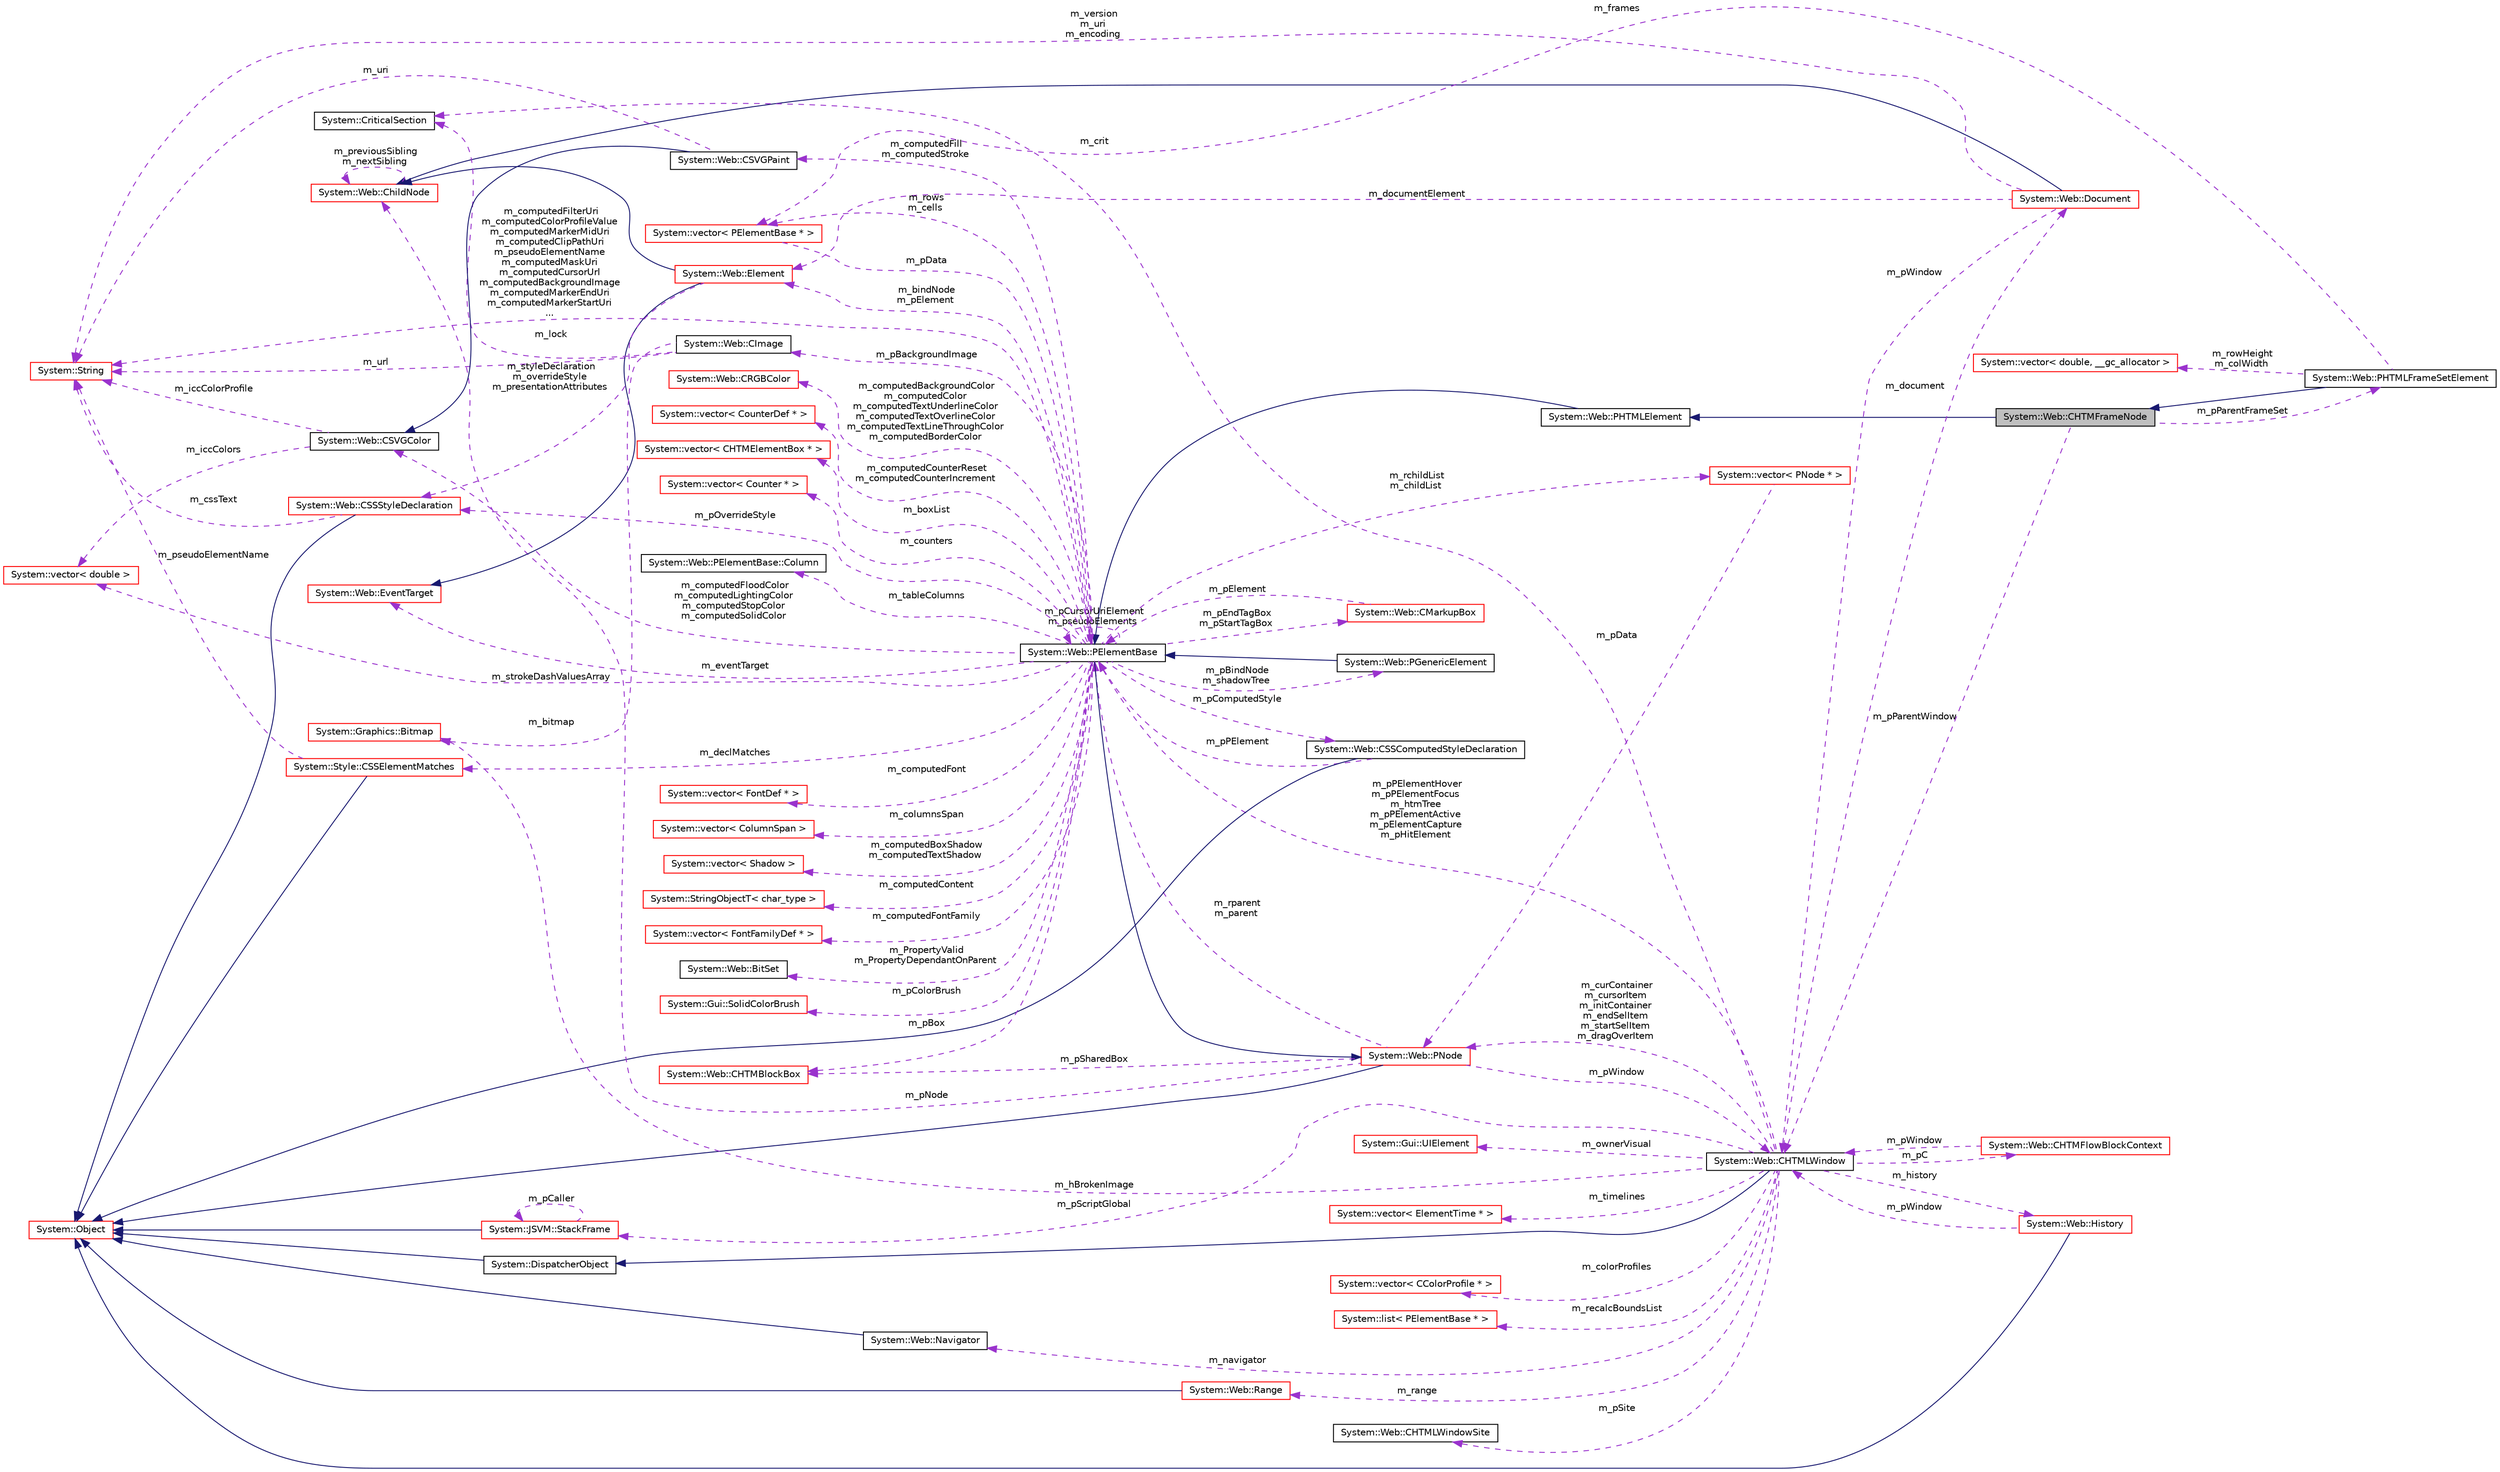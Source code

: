 digraph G
{
  edge [fontname="Helvetica",fontsize="10",labelfontname="Helvetica",labelfontsize="10"];
  node [fontname="Helvetica",fontsize="10",shape=record];
  rankdir="LR";
  Node1 [label="System::Web::CHTMFrameNode",height=0.2,width=0.4,color="black", fillcolor="grey75", style="filled" fontcolor="black"];
  Node2 -> Node1 [dir="back",color="midnightblue",fontsize="10",style="solid",fontname="Helvetica"];
  Node2 [label="System::Web::PHTMLElement",height=0.2,width=0.4,color="black", fillcolor="white", style="filled",URL="$class_system_1_1_web_1_1_p_h_t_m_l_element.html"];
  Node3 -> Node2 [dir="back",color="midnightblue",fontsize="10",style="solid",fontname="Helvetica"];
  Node3 [label="System::Web::PElementBase",height=0.2,width=0.4,color="black", fillcolor="white", style="filled",URL="$class_system_1_1_web_1_1_p_element_base.html"];
  Node4 -> Node3 [dir="back",color="midnightblue",fontsize="10",style="solid",fontname="Helvetica"];
  Node4 [label="System::Web::PNode",height=0.2,width=0.4,color="red", fillcolor="white", style="filled",URL="$class_system_1_1_web_1_1_p_node.html"];
  Node5 -> Node4 [dir="back",color="midnightblue",fontsize="10",style="solid",fontname="Helvetica"];
  Node5 [label="System::Object",height=0.2,width=0.4,color="red", fillcolor="white", style="filled",URL="$class_system_1_1_object.html"];
  Node6 -> Node4 [dir="back",color="darkorchid3",fontsize="10",style="dashed",label=" m_pWindow" ,fontname="Helvetica"];
  Node6 [label="System::Web::CHTMLWindow",height=0.2,width=0.4,color="black", fillcolor="white", style="filled",URL="$class_system_1_1_web_1_1_c_h_t_m_l_window.html"];
  Node7 -> Node6 [dir="back",color="midnightblue",fontsize="10",style="solid",fontname="Helvetica"];
  Node7 [label="System::DispatcherObject",height=0.2,width=0.4,color="black", fillcolor="white", style="filled",URL="$class_system_1_1_dispatcher_object.html"];
  Node5 -> Node7 [dir="back",color="midnightblue",fontsize="10",style="solid",fontname="Helvetica"];
  Node8 -> Node6 [dir="back",color="darkorchid3",fontsize="10",style="dashed",label=" m_pSite" ,fontname="Helvetica"];
  Node8 [label="System::Web::CHTMLWindowSite",height=0.2,width=0.4,color="black", fillcolor="white", style="filled",URL="$class_system_1_1_web_1_1_c_h_t_m_l_window_site.html"];
  Node9 -> Node6 [dir="back",color="darkorchid3",fontsize="10",style="dashed",label=" m_document" ,fontname="Helvetica"];
  Node9 [label="System::Web::Document",height=0.2,width=0.4,color="red", fillcolor="white", style="filled",URL="$class_system_1_1_web_1_1_document.html"];
  Node10 -> Node9 [dir="back",color="midnightblue",fontsize="10",style="solid",fontname="Helvetica"];
  Node10 [label="System::Web::ChildNode",height=0.2,width=0.4,color="red", fillcolor="white", style="filled",URL="$class_system_1_1_web_1_1_child_node.html"];
  Node10 -> Node10 [dir="back",color="darkorchid3",fontsize="10",style="dashed",label=" m_previousSibling\nm_nextSibling" ,fontname="Helvetica"];
  Node6 -> Node9 [dir="back",color="darkorchid3",fontsize="10",style="dashed",label=" m_pWindow" ,fontname="Helvetica"];
  Node11 -> Node9 [dir="back",color="darkorchid3",fontsize="10",style="dashed",label=" m_version\nm_uri\nm_encoding" ,fontname="Helvetica"];
  Node11 [label="System::String",height=0.2,width=0.4,color="red", fillcolor="white", style="filled",URL="$class_system_1_1_string.html"];
  Node12 -> Node9 [dir="back",color="darkorchid3",fontsize="10",style="dashed",label=" m_documentElement" ,fontname="Helvetica"];
  Node12 [label="System::Web::Element",height=0.2,width=0.4,color="red", fillcolor="white", style="filled",URL="$class_system_1_1_web_1_1_element.html"];
  Node10 -> Node12 [dir="back",color="midnightblue",fontsize="10",style="solid",fontname="Helvetica"];
  Node13 -> Node12 [dir="back",color="midnightblue",fontsize="10",style="solid",fontname="Helvetica"];
  Node13 [label="System::Web::EventTarget",height=0.2,width=0.4,color="red", fillcolor="white", style="filled",URL="$class_system_1_1_web_1_1_event_target.html"];
  Node14 -> Node12 [dir="back",color="darkorchid3",fontsize="10",style="dashed",label=" m_styleDeclaration\nm_overrideStyle\nm_presentationAttributes" ,fontname="Helvetica"];
  Node14 [label="System::Web::CSSStyleDeclaration",height=0.2,width=0.4,color="red", fillcolor="white", style="filled",URL="$class_system_1_1_web_1_1_c_s_s_style_declaration.html"];
  Node5 -> Node14 [dir="back",color="midnightblue",fontsize="10",style="solid",fontname="Helvetica"];
  Node11 -> Node14 [dir="back",color="darkorchid3",fontsize="10",style="dashed",label=" m_cssText" ,fontname="Helvetica"];
  Node15 -> Node6 [dir="back",color="darkorchid3",fontsize="10",style="dashed",label=" m_crit" ,fontname="Helvetica"];
  Node15 [label="System::CriticalSection",height=0.2,width=0.4,color="black", fillcolor="white", style="filled",URL="$class_system_1_1_critical_section.html"];
  Node16 -> Node6 [dir="back",color="darkorchid3",fontsize="10",style="dashed",label=" m_navigator" ,fontname="Helvetica"];
  Node16 [label="System::Web::Navigator",height=0.2,width=0.4,color="black", fillcolor="white", style="filled",URL="$class_system_1_1_web_1_1_navigator.html"];
  Node5 -> Node16 [dir="back",color="midnightblue",fontsize="10",style="solid",fontname="Helvetica"];
  Node17 -> Node6 [dir="back",color="darkorchid3",fontsize="10",style="dashed",label=" m_history" ,fontname="Helvetica"];
  Node17 [label="System::Web::History",height=0.2,width=0.4,color="red", fillcolor="white", style="filled",URL="$class_system_1_1_web_1_1_history.html"];
  Node5 -> Node17 [dir="back",color="midnightblue",fontsize="10",style="solid",fontname="Helvetica"];
  Node6 -> Node17 [dir="back",color="darkorchid3",fontsize="10",style="dashed",label=" m_pWindow" ,fontname="Helvetica"];
  Node18 -> Node6 [dir="back",color="darkorchid3",fontsize="10",style="dashed",label=" m_ownerVisual" ,fontname="Helvetica"];
  Node18 [label="System::Gui::UIElement",height=0.2,width=0.4,color="red", fillcolor="white", style="filled",URL="$class_system_1_1_gui_1_1_u_i_element.html"];
  Node19 -> Node6 [dir="back",color="darkorchid3",fontsize="10",style="dashed",label=" m_timelines" ,fontname="Helvetica"];
  Node19 [label="System::vector\< ElementTime * \>",height=0.2,width=0.4,color="red", fillcolor="white", style="filled",URL="$class_system_1_1vector.html"];
  Node20 -> Node6 [dir="back",color="darkorchid3",fontsize="10",style="dashed",label=" m_pC" ,fontname="Helvetica"];
  Node20 [label="System::Web::CHTMFlowBlockContext",height=0.2,width=0.4,color="red", fillcolor="white", style="filled",URL="$class_system_1_1_web_1_1_c_h_t_m_flow_block_context.html"];
  Node6 -> Node20 [dir="back",color="darkorchid3",fontsize="10",style="dashed",label=" m_pWindow" ,fontname="Helvetica"];
  Node21 -> Node6 [dir="back",color="darkorchid3",fontsize="10",style="dashed",label=" m_range" ,fontname="Helvetica"];
  Node21 [label="System::Web::Range",height=0.2,width=0.4,color="red", fillcolor="white", style="filled",URL="$class_system_1_1_web_1_1_range.html"];
  Node5 -> Node21 [dir="back",color="midnightblue",fontsize="10",style="solid",fontname="Helvetica"];
  Node4 -> Node6 [dir="back",color="darkorchid3",fontsize="10",style="dashed",label=" m_curContainer\nm_cursorItem\nm_initContainer\nm_endSelItem\nm_startSelItem\nm_dragOverItem" ,fontname="Helvetica"];
  Node22 -> Node6 [dir="back",color="darkorchid3",fontsize="10",style="dashed",label=" m_hBrokenImage" ,fontname="Helvetica"];
  Node22 [label="System::Graphics::Bitmap",height=0.2,width=0.4,color="red", fillcolor="white", style="filled",URL="$class_system_1_1_graphics_1_1_bitmap.html"];
  Node23 -> Node6 [dir="back",color="darkorchid3",fontsize="10",style="dashed",label=" m_colorProfiles" ,fontname="Helvetica"];
  Node23 [label="System::vector\< CColorProfile * \>",height=0.2,width=0.4,color="red", fillcolor="white", style="filled",URL="$class_system_1_1vector.html"];
  Node3 -> Node6 [dir="back",color="darkorchid3",fontsize="10",style="dashed",label=" m_pPElementHover\nm_pPElementFocus\nm_htmTree\nm_pPElementActive\nm_pElementCapture\nm_pHitElement" ,fontname="Helvetica"];
  Node24 -> Node6 [dir="back",color="darkorchid3",fontsize="10",style="dashed",label=" m_pScriptGlobal" ,fontname="Helvetica"];
  Node24 [label="System::JSVM::StackFrame",height=0.2,width=0.4,color="red", fillcolor="white", style="filled",URL="$class_system_1_1_j_s_v_m_1_1_stack_frame.html"];
  Node5 -> Node24 [dir="back",color="midnightblue",fontsize="10",style="solid",fontname="Helvetica"];
  Node24 -> Node24 [dir="back",color="darkorchid3",fontsize="10",style="dashed",label=" m_pCaller" ,fontname="Helvetica"];
  Node25 -> Node6 [dir="back",color="darkorchid3",fontsize="10",style="dashed",label=" m_recalcBoundsList" ,fontname="Helvetica"];
  Node25 [label="System::list\< PElementBase * \>",height=0.2,width=0.4,color="red", fillcolor="white", style="filled",URL="$class_system_1_1list.html"];
  Node3 -> Node4 [dir="back",color="darkorchid3",fontsize="10",style="dashed",label=" m_rparent\nm_parent" ,fontname="Helvetica"];
  Node10 -> Node4 [dir="back",color="darkorchid3",fontsize="10",style="dashed",label=" m_pNode" ,fontname="Helvetica"];
  Node26 -> Node4 [dir="back",color="darkorchid3",fontsize="10",style="dashed",label=" m_pSharedBox" ,fontname="Helvetica"];
  Node26 [label="System::Web::CHTMBlockBox",height=0.2,width=0.4,color="red", fillcolor="white", style="filled",URL="$class_system_1_1_web_1_1_c_h_t_m_block_box.html"];
  Node13 -> Node3 [dir="back",color="darkorchid3",fontsize="10",style="dashed",label=" m_eventTarget" ,fontname="Helvetica"];
  Node27 -> Node3 [dir="back",color="darkorchid3",fontsize="10",style="dashed",label=" m_computedBackgroundColor\nm_computedColor\nm_computedTextUnderlineColor\nm_computedTextOverlineColor\nm_computedTextLineThroughColor\nm_computedBorderColor" ,fontname="Helvetica"];
  Node27 [label="System::Web::CRGBColor",height=0.2,width=0.4,color="red", fillcolor="white", style="filled",URL="$class_system_1_1_web_1_1_c_r_g_b_color.html"];
  Node28 -> Node3 [dir="back",color="darkorchid3",fontsize="10",style="dashed",label=" m_computedCounterReset\nm_computedCounterIncrement" ,fontname="Helvetica"];
  Node28 [label="System::vector\< CounterDef * \>",height=0.2,width=0.4,color="red", fillcolor="white", style="filled",URL="$class_system_1_1vector.html"];
  Node29 -> Node3 [dir="back",color="darkorchid3",fontsize="10",style="dashed",label=" m_boxList" ,fontname="Helvetica"];
  Node29 [label="System::vector\< CHTMElementBox * \>",height=0.2,width=0.4,color="red", fillcolor="white", style="filled",URL="$class_system_1_1vector.html"];
  Node30 -> Node3 [dir="back",color="darkorchid3",fontsize="10",style="dashed",label=" m_counters" ,fontname="Helvetica"];
  Node30 [label="System::vector\< Counter * \>",height=0.2,width=0.4,color="red", fillcolor="white", style="filled",URL="$class_system_1_1vector.html"];
  Node31 -> Node3 [dir="back",color="darkorchid3",fontsize="10",style="dashed",label=" m_tableColumns" ,fontname="Helvetica"];
  Node31 [label="System::Web::PElementBase::Column",height=0.2,width=0.4,color="black", fillcolor="white", style="filled",URL="$struct_system_1_1_web_1_1_p_element_base_1_1_column.html"];
  Node32 -> Node3 [dir="back",color="darkorchid3",fontsize="10",style="dashed",label=" m_pBackgroundImage" ,fontname="Helvetica"];
  Node32 [label="System::Web::CImage",height=0.2,width=0.4,color="black", fillcolor="white", style="filled",URL="$class_system_1_1_web_1_1_c_image.html"];
  Node15 -> Node32 [dir="back",color="darkorchid3",fontsize="10",style="dashed",label=" m_lock" ,fontname="Helvetica"];
  Node11 -> Node32 [dir="back",color="darkorchid3",fontsize="10",style="dashed",label=" m_url" ,fontname="Helvetica"];
  Node22 -> Node32 [dir="back",color="darkorchid3",fontsize="10",style="dashed",label=" m_bitmap" ,fontname="Helvetica"];
  Node33 -> Node3 [dir="back",color="darkorchid3",fontsize="10",style="dashed",label=" m_pEndTagBox\nm_pStartTagBox" ,fontname="Helvetica"];
  Node33 [label="System::Web::CMarkupBox",height=0.2,width=0.4,color="red", fillcolor="white", style="filled",URL="$class_system_1_1_web_1_1_c_markup_box.html"];
  Node3 -> Node33 [dir="back",color="darkorchid3",fontsize="10",style="dashed",label=" m_pElement" ,fontname="Helvetica"];
  Node34 -> Node3 [dir="back",color="darkorchid3",fontsize="10",style="dashed",label=" m_rows\nm_cells" ,fontname="Helvetica"];
  Node34 [label="System::vector\< PElementBase * \>",height=0.2,width=0.4,color="red", fillcolor="white", style="filled",URL="$class_system_1_1vector.html"];
  Node3 -> Node34 [dir="back",color="darkorchid3",fontsize="10",style="dashed",label=" m_pData" ,fontname="Helvetica"];
  Node35 -> Node3 [dir="back",color="darkorchid3",fontsize="10",style="dashed",label=" m_computedFill\nm_computedStroke" ,fontname="Helvetica"];
  Node35 [label="System::Web::CSVGPaint",height=0.2,width=0.4,color="black", fillcolor="white", style="filled",URL="$class_system_1_1_web_1_1_c_s_v_g_paint.html"];
  Node36 -> Node35 [dir="back",color="midnightblue",fontsize="10",style="solid",fontname="Helvetica"];
  Node36 [label="System::Web::CSVGColor",height=0.2,width=0.4,color="black", fillcolor="white", style="filled",URL="$class_system_1_1_web_1_1_c_s_v_g_color.html"];
  Node11 -> Node36 [dir="back",color="darkorchid3",fontsize="10",style="dashed",label=" m_iccColorProfile" ,fontname="Helvetica"];
  Node37 -> Node36 [dir="back",color="darkorchid3",fontsize="10",style="dashed",label=" m_iccColors" ,fontname="Helvetica"];
  Node37 [label="System::vector\< double \>",height=0.2,width=0.4,color="red", fillcolor="white", style="filled",URL="$class_system_1_1vector.html"];
  Node11 -> Node35 [dir="back",color="darkorchid3",fontsize="10",style="dashed",label=" m_uri" ,fontname="Helvetica"];
  Node38 -> Node3 [dir="back",color="darkorchid3",fontsize="10",style="dashed",label=" m_computedFont" ,fontname="Helvetica"];
  Node38 [label="System::vector\< FontDef * \>",height=0.2,width=0.4,color="red", fillcolor="white", style="filled",URL="$class_system_1_1vector.html"];
  Node39 -> Node3 [dir="back",color="darkorchid3",fontsize="10",style="dashed",label=" m_columnsSpan" ,fontname="Helvetica"];
  Node39 [label="System::vector\< ColumnSpan \>",height=0.2,width=0.4,color="red", fillcolor="white", style="filled",URL="$class_system_1_1vector.html"];
  Node40 -> Node3 [dir="back",color="darkorchid3",fontsize="10",style="dashed",label=" m_pComputedStyle" ,fontname="Helvetica"];
  Node40 [label="System::Web::CSSComputedStyleDeclaration",height=0.2,width=0.4,color="black", fillcolor="white", style="filled",URL="$class_system_1_1_web_1_1_c_s_s_computed_style_declaration.html"];
  Node5 -> Node40 [dir="back",color="midnightblue",fontsize="10",style="solid",fontname="Helvetica"];
  Node3 -> Node40 [dir="back",color="darkorchid3",fontsize="10",style="dashed",label=" m_pPElement" ,fontname="Helvetica"];
  Node41 -> Node3 [dir="back",color="darkorchid3",fontsize="10",style="dashed",label=" m_rchildList\nm_childList" ,fontname="Helvetica"];
  Node41 [label="System::vector\< PNode * \>",height=0.2,width=0.4,color="red", fillcolor="white", style="filled",URL="$class_system_1_1vector.html"];
  Node4 -> Node41 [dir="back",color="darkorchid3",fontsize="10",style="dashed",label=" m_pData" ,fontname="Helvetica"];
  Node11 -> Node3 [dir="back",color="darkorchid3",fontsize="10",style="dashed",label=" m_computedFilterUri\nm_computedColorProfileValue\nm_computedMarkerMidUri\nm_computedClipPathUri\nm_pseudoElementName\nm_computedMaskUri\nm_computedCursorUrl\nm_computedBackgroundImage\nm_computedMarkerEndUri\nm_computedMarkerStartUri\n..." ,fontname="Helvetica"];
  Node14 -> Node3 [dir="back",color="darkorchid3",fontsize="10",style="dashed",label=" m_pOverrideStyle" ,fontname="Helvetica"];
  Node42 -> Node3 [dir="back",color="darkorchid3",fontsize="10",style="dashed",label=" m_pBindNode\nm_shadowTree" ,fontname="Helvetica"];
  Node42 [label="System::Web::PGenericElement",height=0.2,width=0.4,color="black", fillcolor="white", style="filled",URL="$class_system_1_1_web_1_1_p_generic_element.html"];
  Node3 -> Node42 [dir="back",color="midnightblue",fontsize="10",style="solid",fontname="Helvetica"];
  Node36 -> Node3 [dir="back",color="darkorchid3",fontsize="10",style="dashed",label=" m_computedFloodColor\nm_computedLightingColor\nm_computedStopColor\nm_computedSolidColor" ,fontname="Helvetica"];
  Node43 -> Node3 [dir="back",color="darkorchid3",fontsize="10",style="dashed",label=" m_computedBoxShadow\nm_computedTextShadow" ,fontname="Helvetica"];
  Node43 [label="System::vector\< Shadow \>",height=0.2,width=0.4,color="red", fillcolor="white", style="filled",URL="$class_system_1_1vector.html"];
  Node12 -> Node3 [dir="back",color="darkorchid3",fontsize="10",style="dashed",label=" m_bindNode\nm_pElement" ,fontname="Helvetica"];
  Node3 -> Node3 [dir="back",color="darkorchid3",fontsize="10",style="dashed",label=" m_pCursorUriElement\nm_pseudoElements" ,fontname="Helvetica"];
  Node26 -> Node3 [dir="back",color="darkorchid3",fontsize="10",style="dashed",label=" m_pBox" ,fontname="Helvetica"];
  Node37 -> Node3 [dir="back",color="darkorchid3",fontsize="10",style="dashed",label=" m_strokeDashValuesArray" ,fontname="Helvetica"];
  Node44 -> Node3 [dir="back",color="darkorchid3",fontsize="10",style="dashed",label=" m_computedContent" ,fontname="Helvetica"];
  Node44 [label="System::StringObjectT\< char_type \>",height=0.2,width=0.4,color="red", fillcolor="white", style="filled",URL="$class_system_1_1_string_object_t.html"];
  Node45 -> Node3 [dir="back",color="darkorchid3",fontsize="10",style="dashed",label=" m_computedFontFamily" ,fontname="Helvetica"];
  Node45 [label="System::vector\< FontFamilyDef * \>",height=0.2,width=0.4,color="red", fillcolor="white", style="filled",URL="$class_system_1_1vector.html"];
  Node46 -> Node3 [dir="back",color="darkorchid3",fontsize="10",style="dashed",label=" m_PropertyValid\nm_PropertyDependantOnParent" ,fontname="Helvetica"];
  Node46 [label="System::Web::BitSet",height=0.2,width=0.4,color="black", fillcolor="white", style="filled",URL="$class_system_1_1_web_1_1_bit_set.html"];
  Node47 -> Node3 [dir="back",color="darkorchid3",fontsize="10",style="dashed",label=" m_pColorBrush" ,fontname="Helvetica"];
  Node47 [label="System::Gui::SolidColorBrush",height=0.2,width=0.4,color="red", fillcolor="white", style="filled",URL="$class_system_1_1_gui_1_1_solid_color_brush.html"];
  Node48 -> Node3 [dir="back",color="darkorchid3",fontsize="10",style="dashed",label=" m_declMatches" ,fontname="Helvetica"];
  Node48 [label="System::Style::CSSElementMatches",height=0.2,width=0.4,color="red", fillcolor="white", style="filled",URL="$class_system_1_1_style_1_1_c_s_s_element_matches.html"];
  Node5 -> Node48 [dir="back",color="midnightblue",fontsize="10",style="solid",fontname="Helvetica"];
  Node11 -> Node48 [dir="back",color="darkorchid3",fontsize="10",style="dashed",label=" m_pseudoElementName" ,fontname="Helvetica"];
  Node6 -> Node1 [dir="back",color="darkorchid3",fontsize="10",style="dashed",label=" m_pParentWindow" ,fontname="Helvetica"];
  Node49 -> Node1 [dir="back",color="darkorchid3",fontsize="10",style="dashed",label=" m_pParentFrameSet" ,fontname="Helvetica"];
  Node49 [label="System::Web::PHTMLFrameSetElement",height=0.2,width=0.4,color="black", fillcolor="white", style="filled",URL="$class_system_1_1_web_1_1_p_h_t_m_l_frame_set_element.html"];
  Node1 -> Node49 [dir="back",color="midnightblue",fontsize="10",style="solid",fontname="Helvetica"];
  Node34 -> Node49 [dir="back",color="darkorchid3",fontsize="10",style="dashed",label=" m_frames" ,fontname="Helvetica"];
  Node50 -> Node49 [dir="back",color="darkorchid3",fontsize="10",style="dashed",label=" m_rowHeight\nm_colWidth" ,fontname="Helvetica"];
  Node50 [label="System::vector\< double, __gc_allocator \>",height=0.2,width=0.4,color="red", fillcolor="white", style="filled",URL="$class_system_1_1vector.html"];
}
